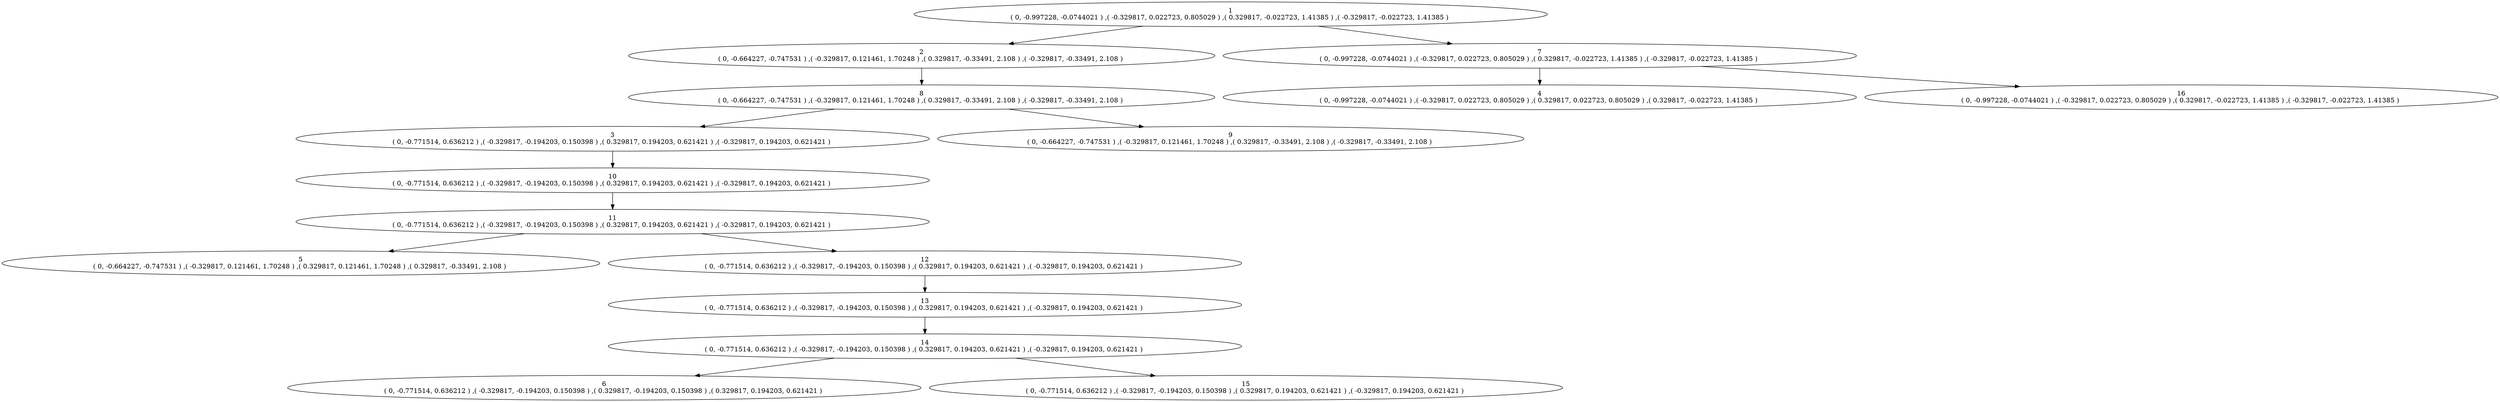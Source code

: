 digraph G {
    node1 [label="1
( 0, -0.997228, -0.0744021 ) ,( -0.329817, 0.022723, 0.805029 ) ,( 0.329817, -0.022723, 1.41385 ) ,( -0.329817, -0.022723, 1.41385 ) "];
    node2 [label="2
( 0, -0.664227, -0.747531 ) ,( -0.329817, 0.121461, 1.70248 ) ,( 0.329817, -0.33491, 2.108 ) ,( -0.329817, -0.33491, 2.108 ) "];
    node8 [label="8
( 0, -0.664227, -0.747531 ) ,( -0.329817, 0.121461, 1.70248 ) ,( 0.329817, -0.33491, 2.108 ) ,( -0.329817, -0.33491, 2.108 ) "];
    node3 [label="3
( 0, -0.771514, 0.636212 ) ,( -0.329817, -0.194203, 0.150398 ) ,( 0.329817, 0.194203, 0.621421 ) ,( -0.329817, 0.194203, 0.621421 ) "];
    node10 [label="10
( 0, -0.771514, 0.636212 ) ,( -0.329817, -0.194203, 0.150398 ) ,( 0.329817, 0.194203, 0.621421 ) ,( -0.329817, 0.194203, 0.621421 ) "];
    node11 [label="11
( 0, -0.771514, 0.636212 ) ,( -0.329817, -0.194203, 0.150398 ) ,( 0.329817, 0.194203, 0.621421 ) ,( -0.329817, 0.194203, 0.621421 ) "];
    node5 [label="5
( 0, -0.664227, -0.747531 ) ,( -0.329817, 0.121461, 1.70248 ) ,( 0.329817, 0.121461, 1.70248 ) ,( 0.329817, -0.33491, 2.108 ) "];
    node11 -> node5;
    node12 [label="12
( 0, -0.771514, 0.636212 ) ,( -0.329817, -0.194203, 0.150398 ) ,( 0.329817, 0.194203, 0.621421 ) ,( -0.329817, 0.194203, 0.621421 ) "];
    node13 [label="13
( 0, -0.771514, 0.636212 ) ,( -0.329817, -0.194203, 0.150398 ) ,( 0.329817, 0.194203, 0.621421 ) ,( -0.329817, 0.194203, 0.621421 ) "];
    node14 [label="14
( 0, -0.771514, 0.636212 ) ,( -0.329817, -0.194203, 0.150398 ) ,( 0.329817, 0.194203, 0.621421 ) ,( -0.329817, 0.194203, 0.621421 ) "];
    node6 [label="6
( 0, -0.771514, 0.636212 ) ,( -0.329817, -0.194203, 0.150398 ) ,( 0.329817, -0.194203, 0.150398 ) ,( 0.329817, 0.194203, 0.621421 ) "];
    node14 -> node6;
    node15 [label="15
( 0, -0.771514, 0.636212 ) ,( -0.329817, -0.194203, 0.150398 ) ,( 0.329817, 0.194203, 0.621421 ) ,( -0.329817, 0.194203, 0.621421 ) "];
    node14 -> node15;
    node13 -> node14;
    node12 -> node13;
    node11 -> node12;
    node10 -> node11;
    node3 -> node10;
    node8 -> node3;
    node9 [label="9
( 0, -0.664227, -0.747531 ) ,( -0.329817, 0.121461, 1.70248 ) ,( 0.329817, -0.33491, 2.108 ) ,( -0.329817, -0.33491, 2.108 ) "];
    node8 -> node9;
    node2 -> node8;
    node1 -> node2;
    node7 [label="7
( 0, -0.997228, -0.0744021 ) ,( -0.329817, 0.022723, 0.805029 ) ,( 0.329817, -0.022723, 1.41385 ) ,( -0.329817, -0.022723, 1.41385 ) "];
    node4 [label="4
( 0, -0.997228, -0.0744021 ) ,( -0.329817, 0.022723, 0.805029 ) ,( 0.329817, 0.022723, 0.805029 ) ,( 0.329817, -0.022723, 1.41385 ) "];
    node7 -> node4;
    node16 [label="16
( 0, -0.997228, -0.0744021 ) ,( -0.329817, 0.022723, 0.805029 ) ,( 0.329817, -0.022723, 1.41385 ) ,( -0.329817, -0.022723, 1.41385 ) "];
    node7 -> node16;
    node1 -> node7;
}
